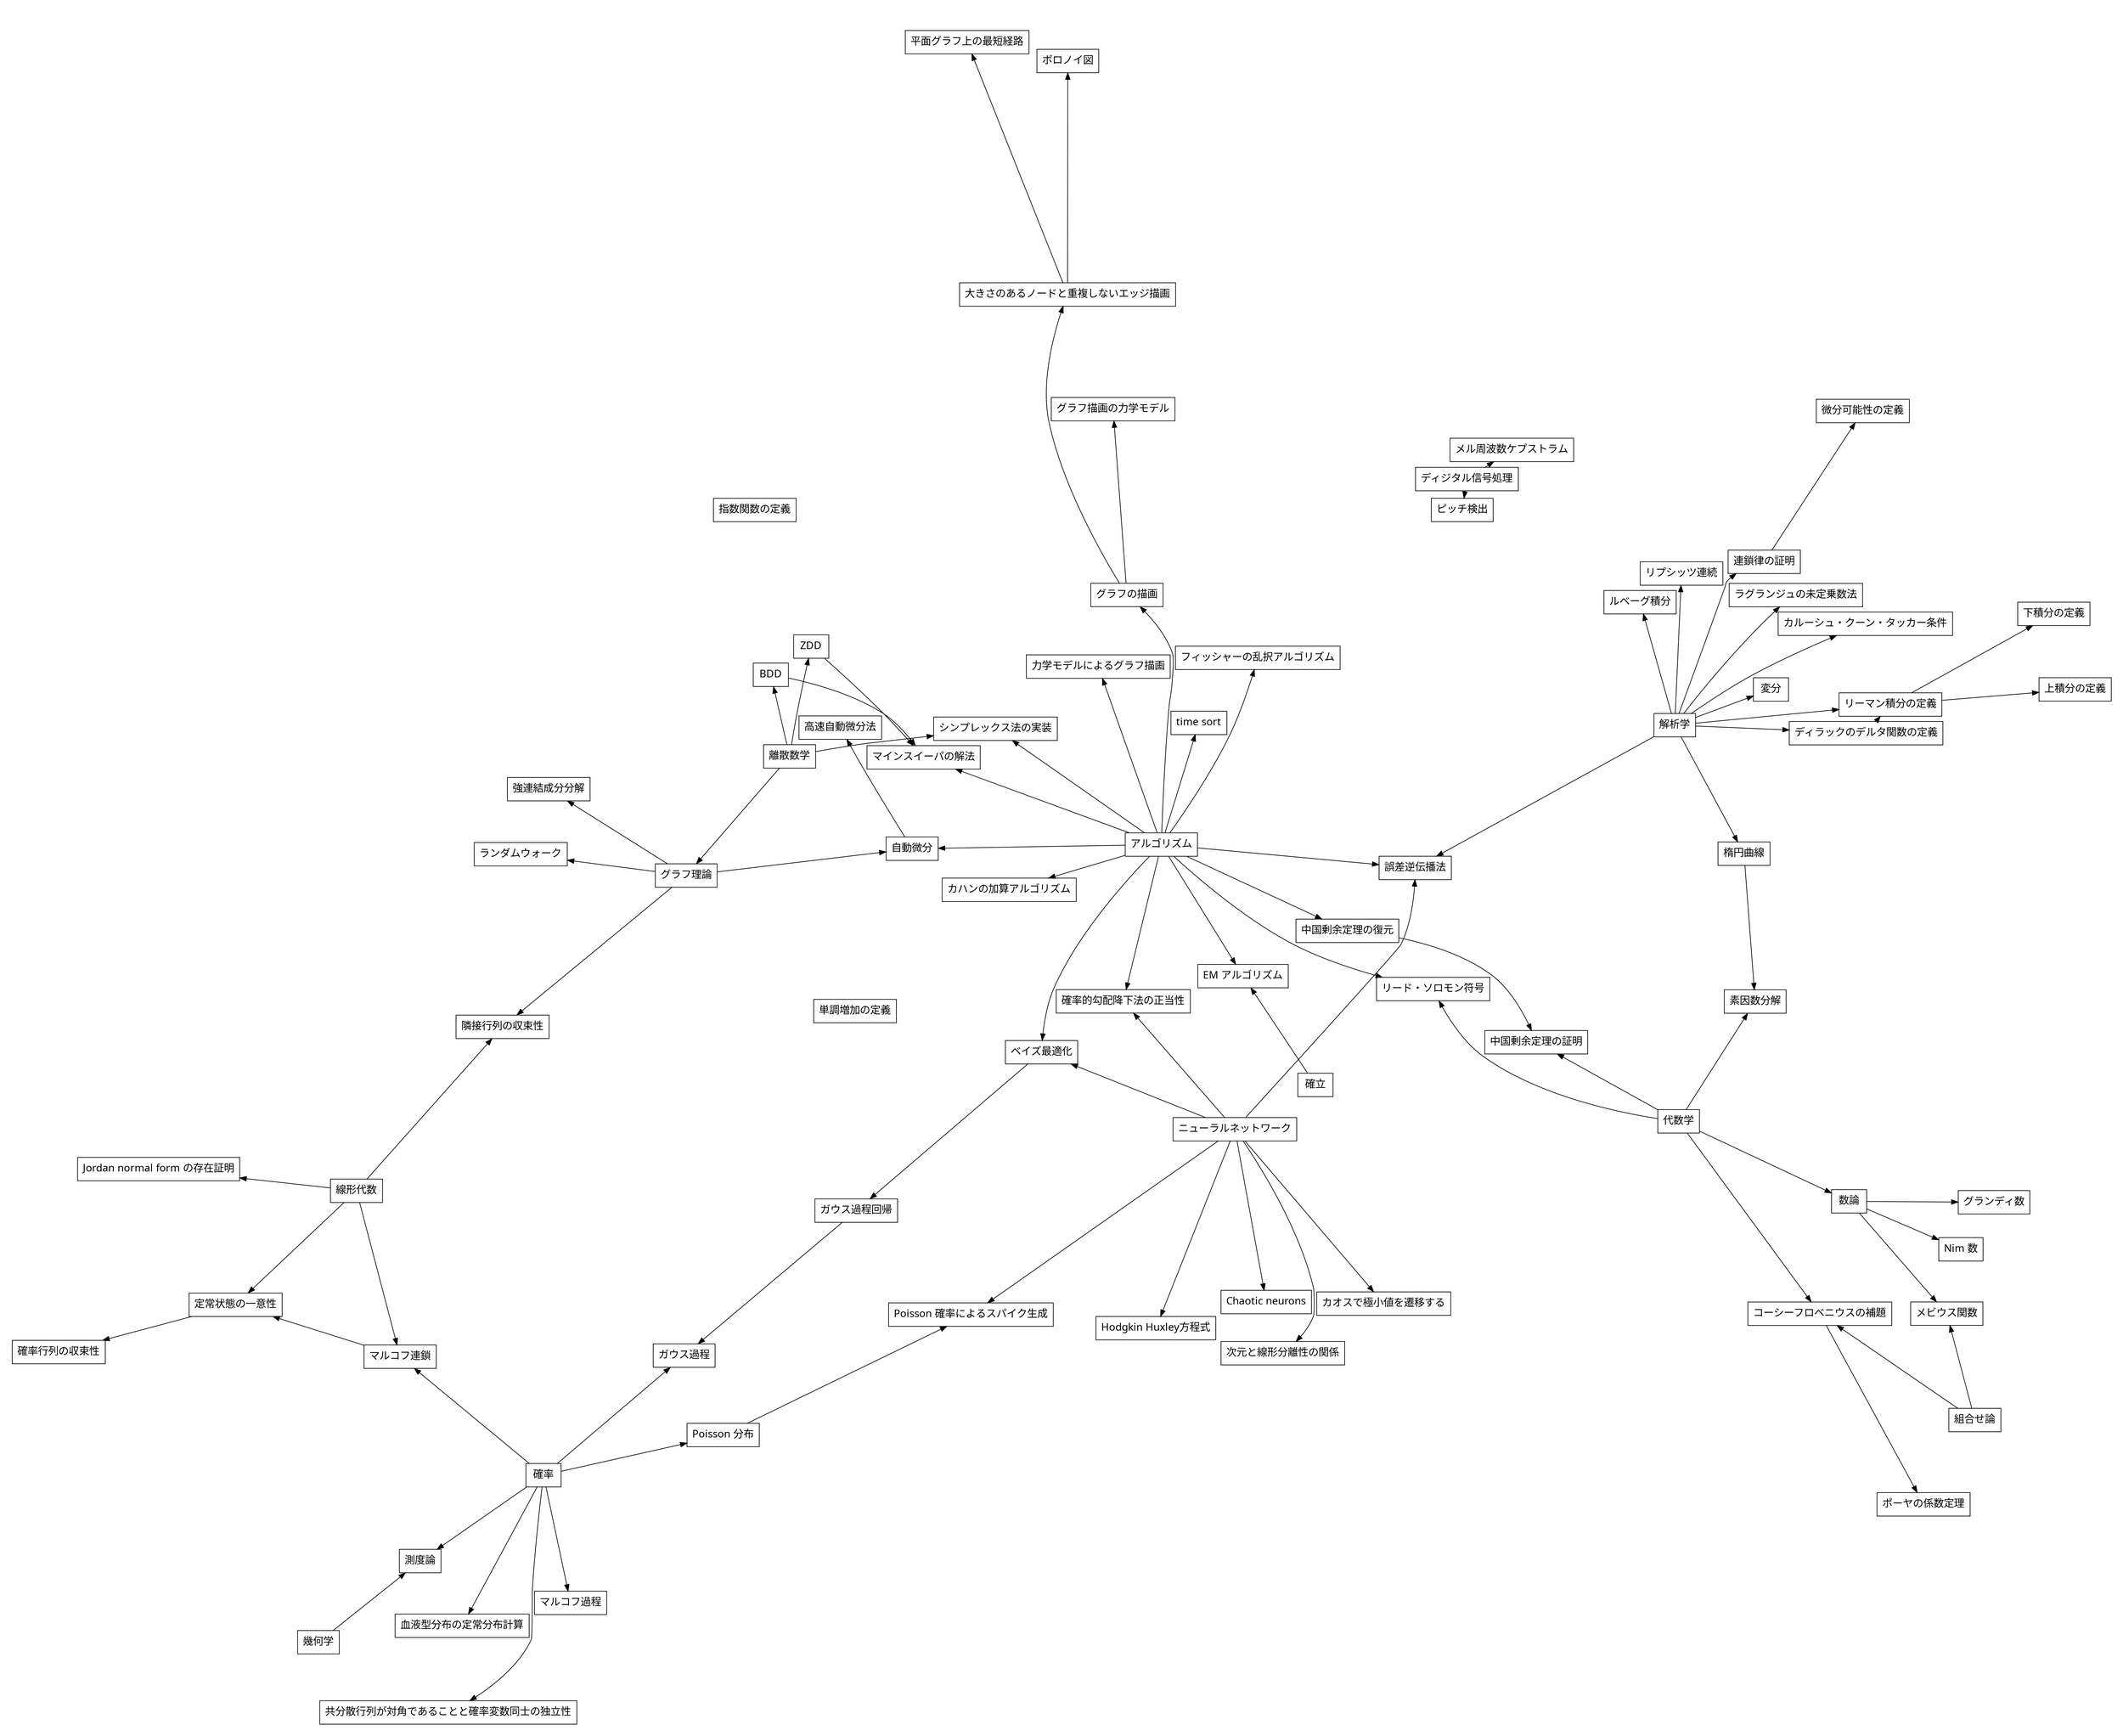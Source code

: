 digraph graph_name {
  graph [
    charset = "UTF-8";
    label = "todo",
    labelloc = "t",
    labeljust = "c",
    bgcolor = "#ffffff",
    fontcolor = white,
    fontsize = 18,
    style = "filled",
    rankdir = TB,
    margin = 0.2,
    splines = spline,
    ranksep = 1.0,
    nodesep = 0.9,
    //layout = dot
    layout = fdp
  ];

  node [
    colorscheme = "rdylgn11"
    style = "solid,filled",
    shape = box,
    fontsize = 16,
    fontcolor = black,
    fontname = "Migu 1M",
    color = black,
    fillcolor = white,
  ];


  // edge define
  "ニューラルネットワーク";
  "解析学"
  "代数学";
  "幾何学";
  "線形代数";
  "確率";
  "組合せ論";
  "離散数学";
  "ディジタル信号処理";
  { "離散数学" } -> "グラフ理論";
  { "代数学" } -> "数論";
  "アルゴリズム";

  "単調増加の定義";
  "指数関数の定義";

  { "解析学" }                          -> "連鎖律の証明";

  { "連鎖律の証明" }                    -> "微分可能性の定義";

  { "解析学" }                          -> "ディラックのデルタ関数の定義";

  { "解析学";
    "ディラックのデルタ関数の定義" }    -> "リーマン積分の定義";

  { "リーマン積分の定義" }              -> "上積分の定義";

  { "リーマン積分の定義" }              -> "下積分の定義";

  { "確率" }                            -> "マルコフ過程";

  { "確率" }                            -> "Poisson 分布";

  { "確率" }                            -> "共分散行列が対角であることと確率変数同士の独立性";

  { "確率" }                            -> "血液型分布の定常分布計算";

  { "ベイズ最適化" }                    -> "ガウス過程回帰";

  { "確率";
    "ガウス過程回帰" }                  -> "ガウス過程";

  { "グラフ理論";
    "線形代数" }                        -> "隣接行列の収束性";

  { "線形代数" }                        -> "Jordan normal form の存在証明";

  { "線形代数";
    "確率" }                            -> "マルコフ連鎖";

  { "マルコフ連鎖";
    "線形代数" }                        -> "定常状態の一意性";

  { "定常状態の一意性" }                -> "確率行列の収束性";

  { "アルゴリズム" }                    -> "中国剰余定理の復元";

  { "代数学";
    "中国剰余定理の復元" }              -> "中国剰余定理の証明";

  { "ニューラルネットワーク" }          -> "Hodgkin Huxley方程式";

  { "ニューラルネットワーク";
    "アルゴリズム" }                    -> "確率的勾配降下法の正当性";

  { "ニューラルネットワーク";
    "Poisson 分布" }                    -> "Poisson 確率によるスパイク生成";

  { "ニューラルネットワーク" }          -> "次元と線形分離性の関係";

  { "ニューラルネットワーク" }          -> "Chaotic neurons";

  { "ニューラルネットワーク";
    "アルゴリズム" }                    -> "ベイズ最適化";

  { "ニューラルネットワーク" }          -> "カオスで極小値を遷移する";
  // ホップフィールドモデルだとエネルギー関数の極小値に記憶がうめこまれる
  // カオスニューラルネットのひとつがホップフィールドネットワークで、海馬でもカオスがみられてる
  // カオスんニューラルネットワークならうまくやればエネルギーの極小値にしばらく留まってから別の極小値へ遷移するようになる
  // これを利用すればネットワークが記憶した内容をとりだせる


  { "アルゴリズム" }                    -> "フィッシャーの乱択アルゴリズム";

  { "アルゴリズム" }                    -> "カハンの加算アルゴリズム";

  { "アルゴリズム";
    "離散数学" }                        -> "シンプレックス法の実装";

  { "アルゴリズム" }                    -> "力学モデルによるグラフ描画";

  { "アルゴリズム" }                    -> "グラフの描画";
  { "グラフの描画" }                    -> "グラフ描画の力学モデル";

  { "グラフの描画" }                    -> "大きさのあるノードと重複しないエッジ描画";
  { "大きさのあるノードと重複しないエッジ描画" } -> "ボロノイ図";
  { "大きさのあるノードと重複しないエッジ描画" } -> "平面グラフ上の最短経路";

  { "ニューラルネットワーク";
    "解析学";
    "アルゴリズム" }                    -> "誤差逆伝播法";

  { "代数学";
    "アルゴリズム" }                    -> "リード・ソロモン符号";

  { "代数学";
    "組合せ論" }                        -> "コーシーフロベニウスの補題";

  { "コーシーフロベニウスの補題" }      -> "ポーヤの係数定理";

  { "グラフ理論" }                      -> "強連結成分分解";

  { "グラフ理論" }                      -> "ランダムウォーク";

  { "数論";
    "組合せ論" }                        -> "メビウス関数";

  { "アルゴリズム";
    "グラフ理論" }                      -> "自動微分";

  { "自動微分" }                        -> "高速自動微分法";

  { "アルゴリズム";
    "確立" }                            -> "EM アルゴリズム";

  { "アルゴリズム" }                    -> "time sort";

  { "数論" }                            -> "グランディ数";
  { "数論" }                            -> "Nim 数";

  { "離散数学" }                        -> "BDD";
  { "離散数学" }                        -> "ZDD";

  { "BDD";
    "ZDD"; 
    "アルゴリズム" }                    -> "マインスイーパの解法";

  { "ディジタル信号処理"; }             -> "メル周波数ケプストラム";
  { "ディジタル信号処理"; }             -> "ピッチ検出";

  { "解析学"; }                         -> "ラグランジュの未定乗数法";
  { "解析学"; }                         -> "カルーシュ・クーン・タッカー条件";

  { "解析学"; }                         -> "楕円曲線";
  { "楕円曲線";
    "代数学"; }                         -> "素因数分解";

  { "確率";
    "幾何学"; }                         -> "測度論";

  { "解析学"; }                         -> "ルベーグ積分";

  { "解析学"; }                         -> "変分"; //?

  { "解析学"; }                         -> "リプシッツ連続";
}



